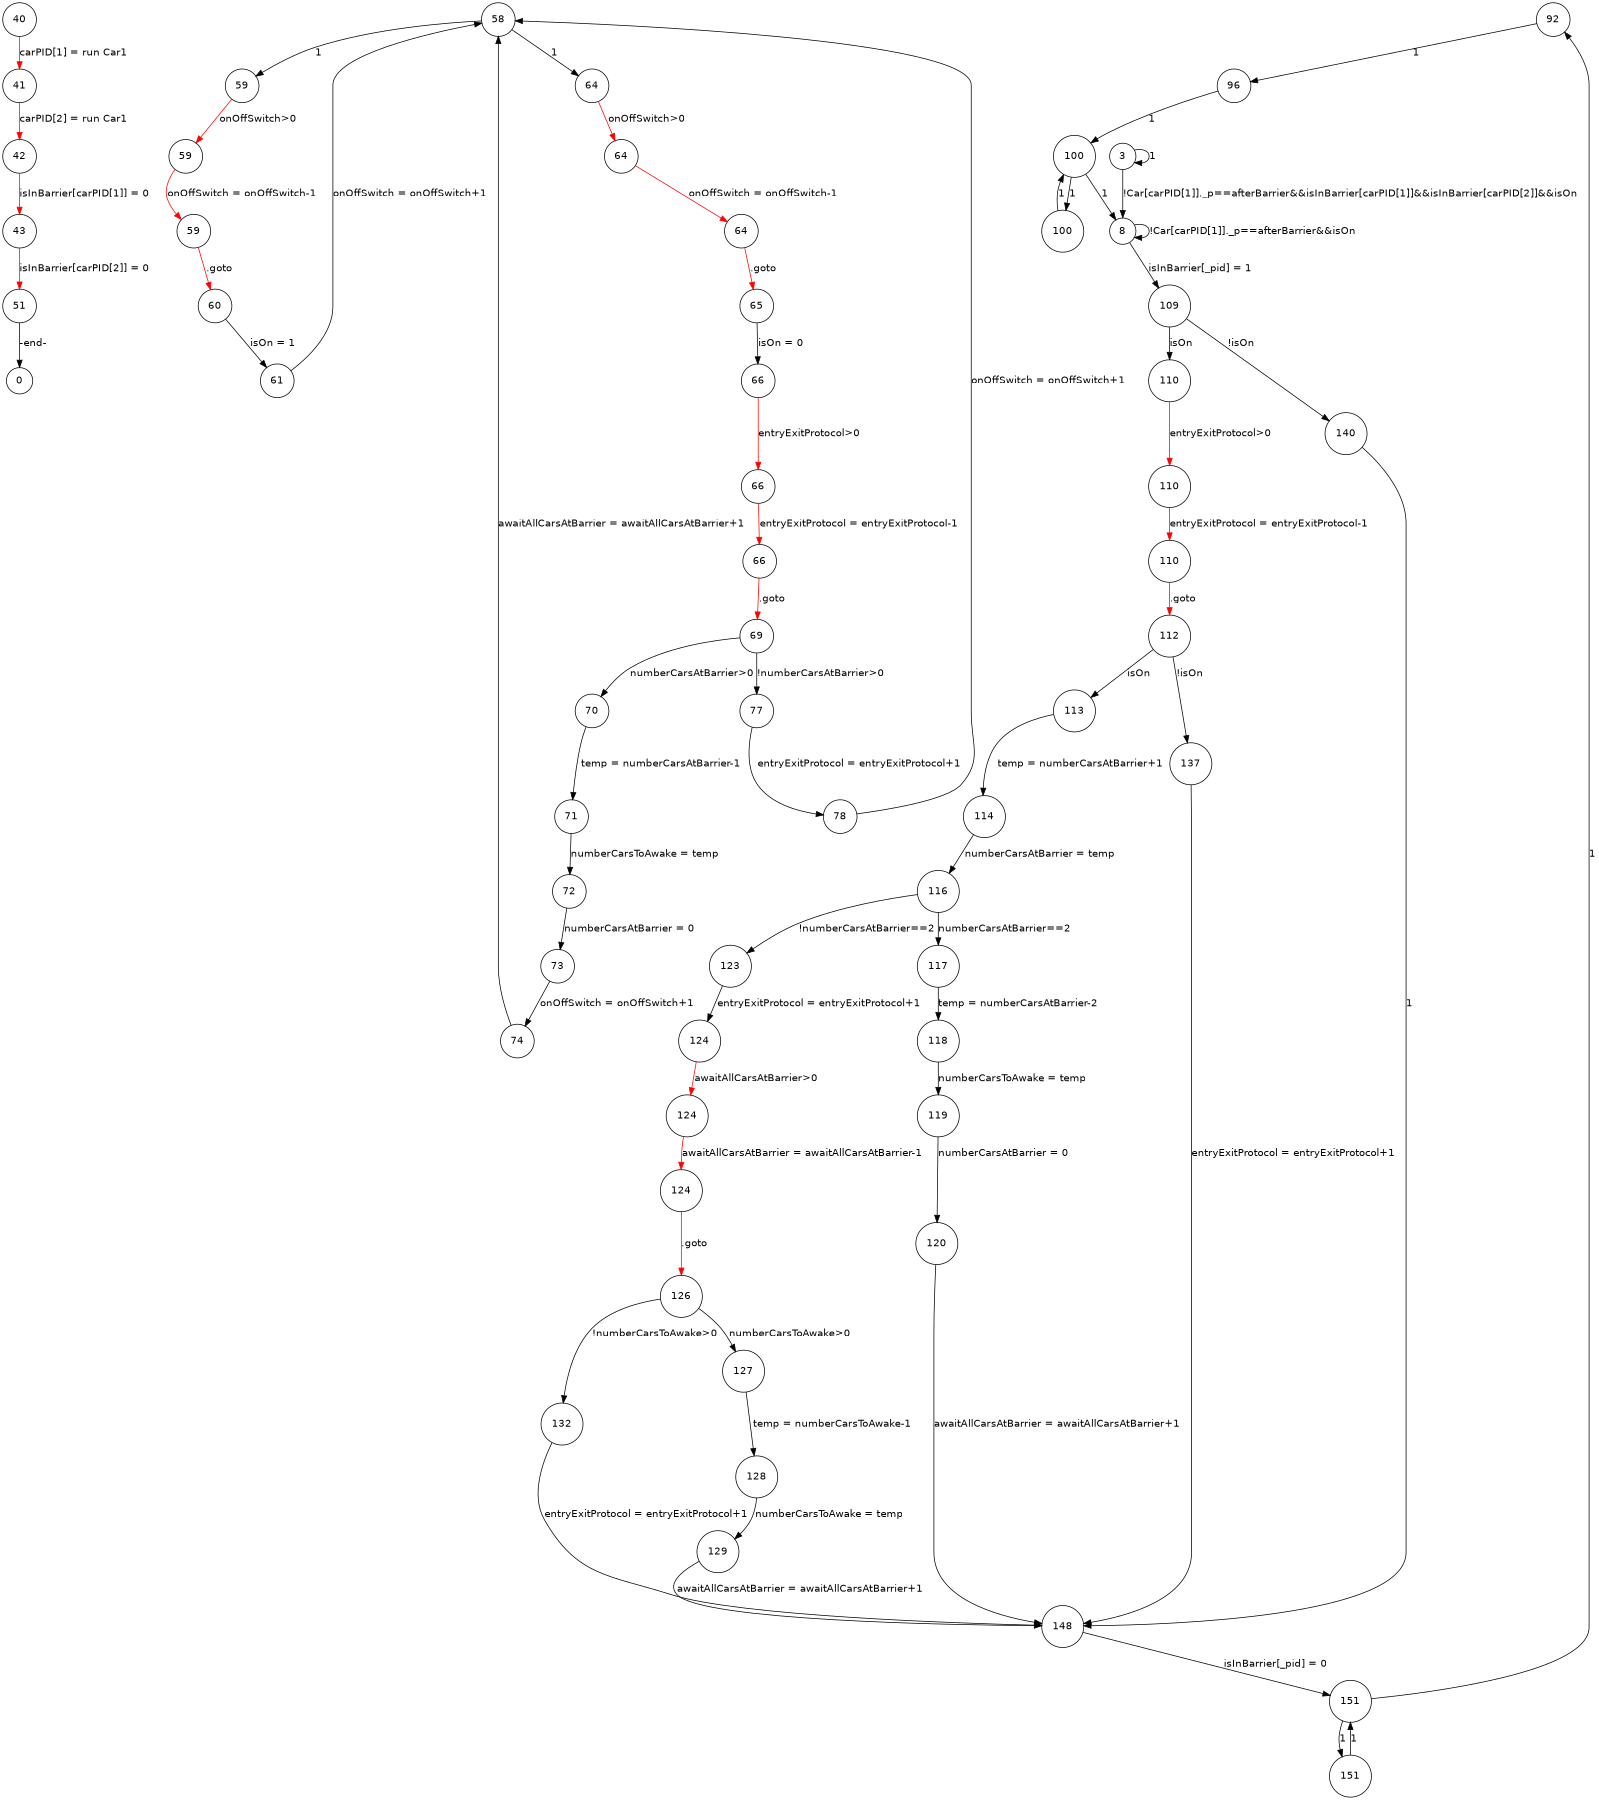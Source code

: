 digraph "/home/jesper/SuperCarController3000/SPIN/Part3-a-automata" {
	graph [size="16,12",ranksep=.4];
	node [shape=circle,fontname=Helvetica,fontsize=14];
	edge [fontname=Helvetica,fontsize=14];
-995 [label=40]
-995 -> -998 [label="carPID[1] = run Car1" color = red]
-998 [label=41]
-998 -> -997 [label="carPID[2] = run Car1" color = red]
-997 [label=42]
-997 -> -996 [label="isInBarrier[carPID[1]] = 0" color = red]
-996 [label=43]
-996 -> -994 [label="isInBarrier[carPID[2]] = 0" color = red]
-994 [label=51]
-1000 [label=0]
-994 -> -1000 [label="-end-"]
37 [label=58]
37 -> 6 [label="1"]
37 [label=58]
37 -> 15 [label="1"]
6 [label=59]
6 -> 3 [label="onOffSwitch>0" color = red]
3 [label=59]
3 -> 5 [label="onOffSwitch = onOffSwitch-1" color = red]
5 [label=59]
5 -> 7 [label=".goto" color = red]
7 [label=60]
7 -> 9 [label="isOn = 1"]
9 [label=61]
9 -> 37 [label="onOffSwitch = onOffSwitch+1"]
15 [label=64]
15 -> 12 [label="onOffSwitch>0" color = red]
12 [label=64]
12 -> 14 [label="onOffSwitch = onOffSwitch-1" color = red]
14 [label=64]
14 -> 16 [label=".goto" color = red]
16 [label=65]
16 -> 21 [label="isOn = 0"]
21 [label=66]
21 -> 18 [label="entryExitProtocol>0" color = red]
18 [label=66]
18 -> 20 [label="entryExitProtocol = entryExitProtocol-1" color = red]
20 [label=66]
20 -> 35 [label=".goto" color = red]
35 [label=69]
35 -> 23 [label="numberCarsAtBarrier>0"]
35 [label=69]
35 -> 32 [label="!numberCarsAtBarrier>0"]
23 [label=70]
23 -> 24 [label="temp = numberCarsAtBarrier-1"]
24 [label=71]
24 -> 25 [label="numberCarsToAwake = temp"]
25 [label=72]
25 -> 27 [label="numberCarsAtBarrier = 0"]
27 [label=73]
27 -> 29 [label="onOffSwitch = onOffSwitch+1"]
29 [label=74]
29 -> 37 [label="awaitAllCarsAtBarrier = awaitAllCarsAtBarrier+1"]
32 [label=77]
32 -> 34 [label="entryExitProtocol = entryExitProtocol+1"]
34 [label=78]
34 -> 37 [label="onOffSwitch = onOffSwitch+1"]
1063 [label=92]
1063 -> 1002 [label="1"]
1002 [label=96]
1002 -> 1007 [label="1"]
1007 [label=100]
1007 -> 1004 [label="1"]
1007 [label=100]
1007 -> 1010 [label="1"]
1004 [label=100]
1004 -> 1007 [label="1"]
1010 [label=106]
1010 -> 1053 [label="isInBarrier[_pid] = 1"]
1053 [label=109]
1053 -> 1016 [label="isOn"]
1053 [label=109]
1053 -> 1052 [label="!isOn"]
1016 [label=110]
1016 -> 1013 [label="entryExitProtocol>0" color = red]
1013 [label=110]
1013 -> 1015 [label="entryExitProtocol = entryExitProtocol-1" color = red]
1015 [label=110]
1015 -> 1049 [label=".goto" color = red]
1049 [label=112]
1049 -> 1018 [label="isOn"]
1049 [label=112]
1049 -> 1048 [label="!isOn"]
1018 [label=113]
1018 -> 1019 [label="temp = numberCarsAtBarrier+1"]
1019 [label=114]
1019 -> 1044 [label="numberCarsAtBarrier = temp"]
1044 [label=116]
1044 -> 1021 [label="numberCarsAtBarrier==2"]
1044 [label=116]
1044 -> 1028 [label="!numberCarsAtBarrier==2"]
1021 [label=117]
1021 -> 1022 [label="temp = numberCarsAtBarrier-2"]
1022 [label=118]
1022 -> 1023 [label="numberCarsToAwake = temp"]
1023 [label=119]
1023 -> 1025 [label="numberCarsAtBarrier = 0"]
1025 [label=120]
1025 -> 1055 [label="awaitAllCarsAtBarrier = awaitAllCarsAtBarrier+1"]
1055 [label=148]
1055 -> 1060 [label="isInBarrier[_pid] = 0"]
1060 [label=151]
1060 -> 1057 [label="1"]
1060 [label=151]
1060 -> 1063 [label="1"]
1057 [label=151]
1057 -> 1060 [label="1"]
1028 [label=123]
1028 -> 1033 [label="entryExitProtocol = entryExitProtocol+1"]
1033 [label=124]
1033 -> 1030 [label="awaitAllCarsAtBarrier>0" color = red]
1030 [label=124]
1030 -> 1032 [label="awaitAllCarsAtBarrier = awaitAllCarsAtBarrier-1" color = red]
1032 [label=124]
1032 -> 1042 [label=".goto" color = red]
1042 [label=126]
1042 -> 1035 [label="numberCarsToAwake>0"]
1042 [label=126]
1042 -> 1041 [label="!numberCarsToAwake>0"]
1035 [label=127]
1035 -> 1036 [label="temp = numberCarsToAwake-1"]
1036 [label=128]
1036 -> 1038 [label="numberCarsToAwake = temp"]
1038 [label=129]
1038 -> 1055 [label="awaitAllCarsAtBarrier = awaitAllCarsAtBarrier+1"]
1041 [label=132]
1041 -> 1055 [label="entryExitProtocol = entryExitProtocol+1"]
1048 [label=137]
1048 -> 1055 [label="entryExitProtocol = entryExitProtocol+1"]
1052 [label=140]
1052 -> 1055 [label="1"]
1005 [label=3]
1005 -> 1010 [label="!Car[carPID[1]]._p==afterBarrier&&isInBarrier[carPID[1]]&&isInBarrier[carPID[2]]&&isOn"]
1005 [label=3]
1005 -> 1005 [label="1"]
1010 [label=8]
1010 -> 1010 [label="!Car[carPID[1]]._p==afterBarrier&&isOn"]
}
